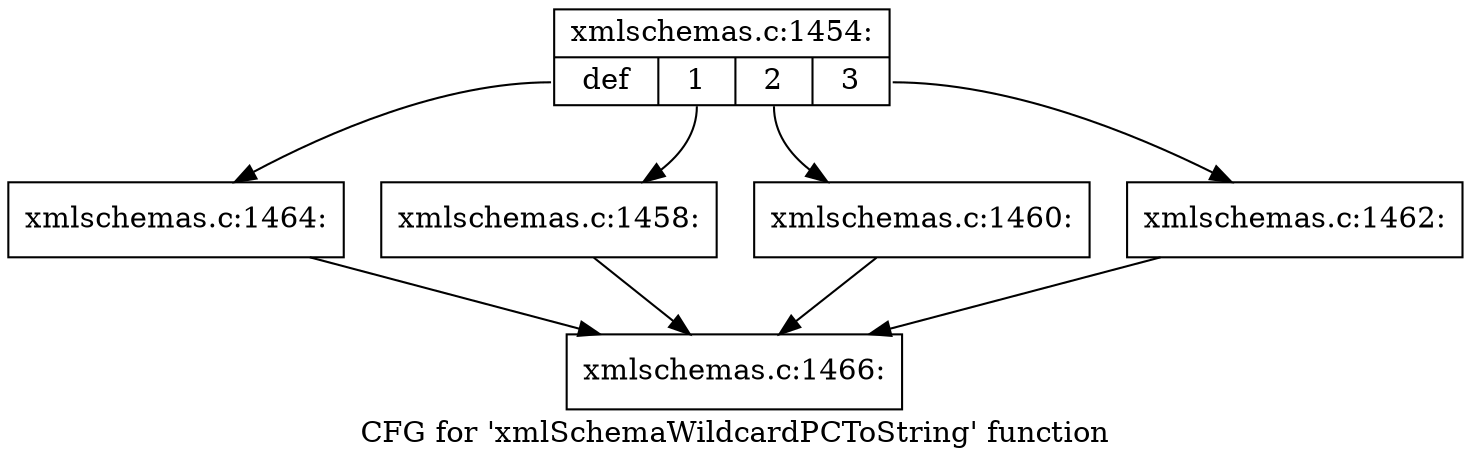 digraph "CFG for 'xmlSchemaWildcardPCToString' function" {
	label="CFG for 'xmlSchemaWildcardPCToString' function";

	Node0x4b136c0 [shape=record,label="{xmlschemas.c:1454:|{<s0>def|<s1>1|<s2>2|<s3>3}}"];
	Node0x4b136c0:s0 -> Node0x4be9be0;
	Node0x4b136c0:s1 -> Node0x4be9f20;
	Node0x4b136c0:s2 -> Node0x4becb40;
	Node0x4b136c0:s3 -> Node0x4b3de60;
	Node0x4be9f20 [shape=record,label="{xmlschemas.c:1458:}"];
	Node0x4be9f20 -> Node0x4be9fd0;
	Node0x4becb40 [shape=record,label="{xmlschemas.c:1460:}"];
	Node0x4becb40 -> Node0x4be9fd0;
	Node0x4b3de60 [shape=record,label="{xmlschemas.c:1462:}"];
	Node0x4b3de60 -> Node0x4be9fd0;
	Node0x4be9be0 [shape=record,label="{xmlschemas.c:1464:}"];
	Node0x4be9be0 -> Node0x4be9fd0;
	Node0x4be9fd0 [shape=record,label="{xmlschemas.c:1466:}"];
}
